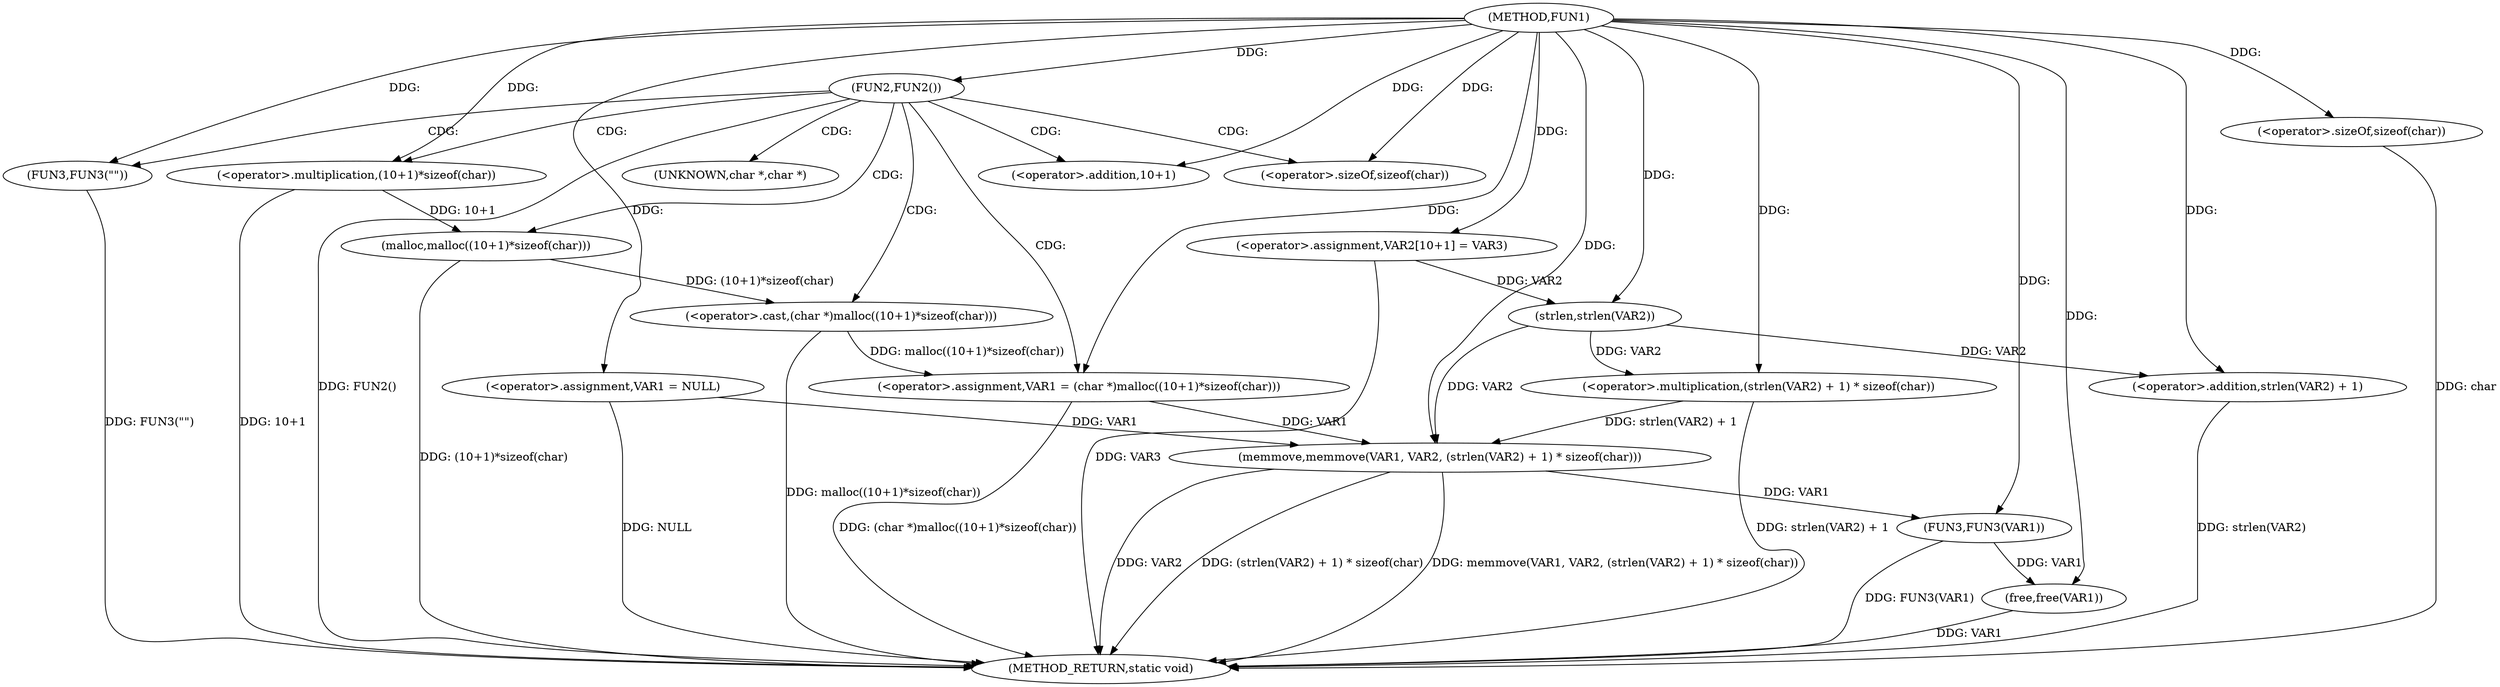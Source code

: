 digraph FUN1 {  
"1000100" [label = "(METHOD,FUN1)" ]
"1000143" [label = "(METHOD_RETURN,static void)" ]
"1000103" [label = "(<operator>.assignment,VAR1 = NULL)" ]
"1000107" [label = "(FUN2,FUN2())" ]
"1000109" [label = "(FUN3,FUN3(\"\"))" ]
"1000113" [label = "(<operator>.assignment,VAR1 = (char *)malloc((10+1)*sizeof(char)))" ]
"1000115" [label = "(<operator>.cast,(char *)malloc((10+1)*sizeof(char)))" ]
"1000117" [label = "(malloc,malloc((10+1)*sizeof(char)))" ]
"1000118" [label = "(<operator>.multiplication,(10+1)*sizeof(char))" ]
"1000119" [label = "(<operator>.addition,10+1)" ]
"1000122" [label = "(<operator>.sizeOf,sizeof(char))" ]
"1000126" [label = "(<operator>.assignment,VAR2[10+1] = VAR3)" ]
"1000129" [label = "(memmove,memmove(VAR1, VAR2, (strlen(VAR2) + 1) * sizeof(char)))" ]
"1000132" [label = "(<operator>.multiplication,(strlen(VAR2) + 1) * sizeof(char))" ]
"1000133" [label = "(<operator>.addition,strlen(VAR2) + 1)" ]
"1000134" [label = "(strlen,strlen(VAR2))" ]
"1000137" [label = "(<operator>.sizeOf,sizeof(char))" ]
"1000139" [label = "(FUN3,FUN3(VAR1))" ]
"1000141" [label = "(free,free(VAR1))" ]
"1000116" [label = "(UNKNOWN,char *,char *)" ]
  "1000115" -> "1000143"  [ label = "DDG: malloc((10+1)*sizeof(char))"] 
  "1000141" -> "1000143"  [ label = "DDG: VAR1"] 
  "1000107" -> "1000143"  [ label = "DDG: FUN2()"] 
  "1000103" -> "1000143"  [ label = "DDG: NULL"] 
  "1000113" -> "1000143"  [ label = "DDG: (char *)malloc((10+1)*sizeof(char))"] 
  "1000117" -> "1000143"  [ label = "DDG: (10+1)*sizeof(char)"] 
  "1000132" -> "1000143"  [ label = "DDG: strlen(VAR2) + 1"] 
  "1000118" -> "1000143"  [ label = "DDG: 10+1"] 
  "1000129" -> "1000143"  [ label = "DDG: VAR2"] 
  "1000129" -> "1000143"  [ label = "DDG: (strlen(VAR2) + 1) * sizeof(char)"] 
  "1000139" -> "1000143"  [ label = "DDG: FUN3(VAR1)"] 
  "1000129" -> "1000143"  [ label = "DDG: memmove(VAR1, VAR2, (strlen(VAR2) + 1) * sizeof(char))"] 
  "1000133" -> "1000143"  [ label = "DDG: strlen(VAR2)"] 
  "1000126" -> "1000143"  [ label = "DDG: VAR3"] 
  "1000137" -> "1000143"  [ label = "DDG: char"] 
  "1000109" -> "1000143"  [ label = "DDG: FUN3(\"\")"] 
  "1000100" -> "1000103"  [ label = "DDG: "] 
  "1000100" -> "1000107"  [ label = "DDG: "] 
  "1000100" -> "1000109"  [ label = "DDG: "] 
  "1000115" -> "1000113"  [ label = "DDG: malloc((10+1)*sizeof(char))"] 
  "1000100" -> "1000113"  [ label = "DDG: "] 
  "1000117" -> "1000115"  [ label = "DDG: (10+1)*sizeof(char)"] 
  "1000118" -> "1000117"  [ label = "DDG: 10+1"] 
  "1000100" -> "1000118"  [ label = "DDG: "] 
  "1000100" -> "1000119"  [ label = "DDG: "] 
  "1000100" -> "1000122"  [ label = "DDG: "] 
  "1000100" -> "1000126"  [ label = "DDG: "] 
  "1000103" -> "1000129"  [ label = "DDG: VAR1"] 
  "1000113" -> "1000129"  [ label = "DDG: VAR1"] 
  "1000100" -> "1000129"  [ label = "DDG: "] 
  "1000134" -> "1000129"  [ label = "DDG: VAR2"] 
  "1000132" -> "1000129"  [ label = "DDG: strlen(VAR2) + 1"] 
  "1000134" -> "1000132"  [ label = "DDG: VAR2"] 
  "1000100" -> "1000132"  [ label = "DDG: "] 
  "1000134" -> "1000133"  [ label = "DDG: VAR2"] 
  "1000126" -> "1000134"  [ label = "DDG: VAR2"] 
  "1000100" -> "1000134"  [ label = "DDG: "] 
  "1000100" -> "1000133"  [ label = "DDG: "] 
  "1000100" -> "1000137"  [ label = "DDG: "] 
  "1000129" -> "1000139"  [ label = "DDG: VAR1"] 
  "1000100" -> "1000139"  [ label = "DDG: "] 
  "1000139" -> "1000141"  [ label = "DDG: VAR1"] 
  "1000100" -> "1000141"  [ label = "DDG: "] 
  "1000107" -> "1000109"  [ label = "CDG: "] 
  "1000107" -> "1000116"  [ label = "CDG: "] 
  "1000107" -> "1000119"  [ label = "CDG: "] 
  "1000107" -> "1000115"  [ label = "CDG: "] 
  "1000107" -> "1000117"  [ label = "CDG: "] 
  "1000107" -> "1000113"  [ label = "CDG: "] 
  "1000107" -> "1000118"  [ label = "CDG: "] 
  "1000107" -> "1000122"  [ label = "CDG: "] 
}
